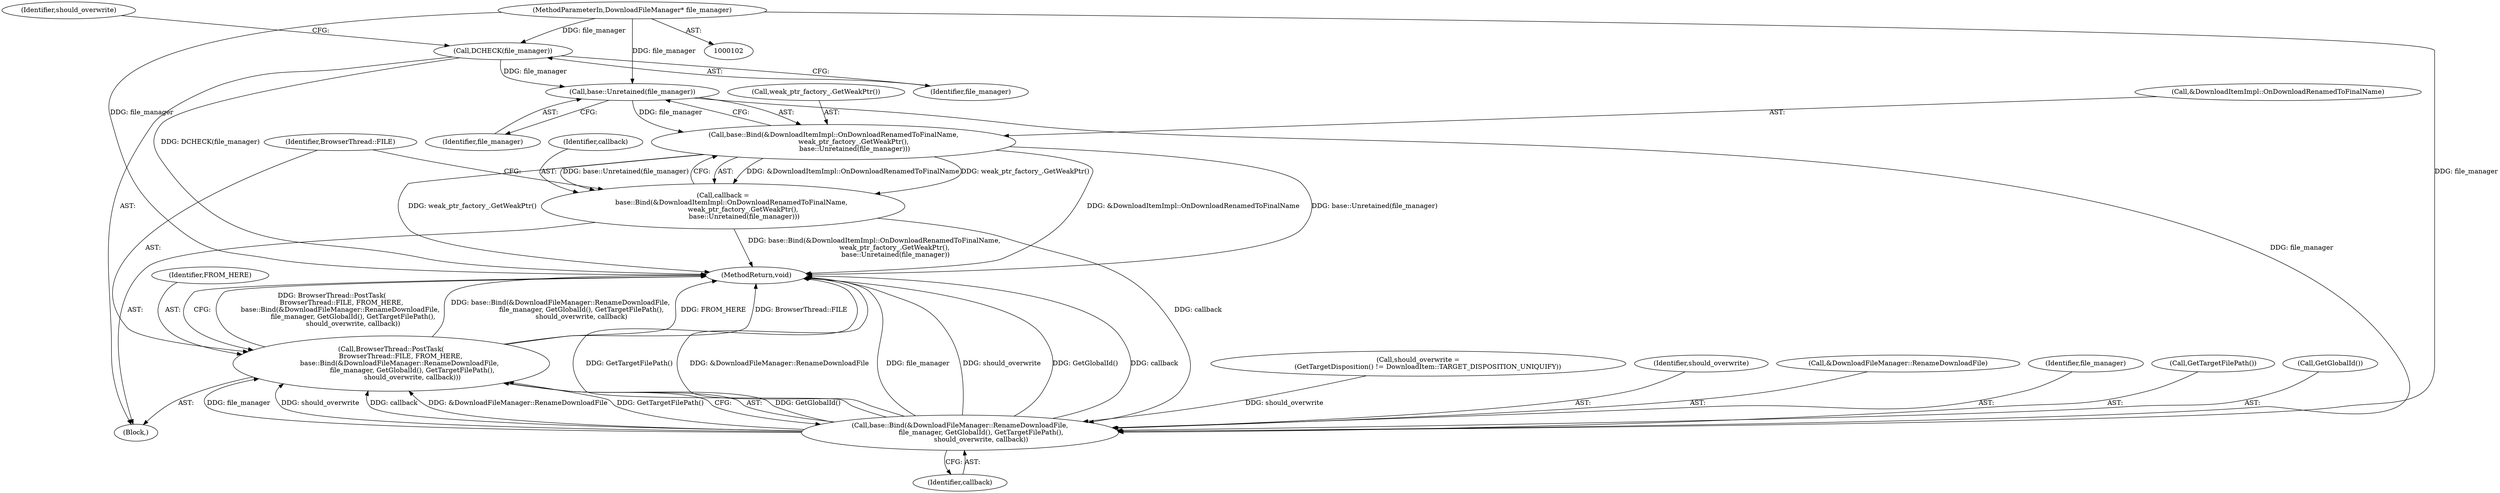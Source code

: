digraph "0_Chrome_16dcd30c215801941d9890859fd79a234128fc3e_7@pointer" {
"1000103" [label="(MethodParameterIn,DownloadFileManager* file_manager)"];
"1000129" [label="(Call,DCHECK(file_manager))"];
"1000144" [label="(Call,base::Unretained(file_manager))"];
"1000140" [label="(Call,base::Bind(&DownloadItemImpl::OnDownloadRenamedToFinalName,\n                   weak_ptr_factory_.GetWeakPtr(),\n                    base::Unretained(file_manager)))"];
"1000138" [label="(Call,callback =\n        base::Bind(&DownloadItemImpl::OnDownloadRenamedToFinalName,\n                   weak_ptr_factory_.GetWeakPtr(),\n                    base::Unretained(file_manager)))"];
"1000149" [label="(Call,base::Bind(&DownloadFileManager::RenameDownloadFile,\n                    file_manager, GetGlobalId(), GetTargetFilePath(),\n                    should_overwrite, callback))"];
"1000146" [label="(Call,BrowserThread::PostTask(\n         BrowserThread::FILE, FROM_HERE,\n        base::Bind(&DownloadFileManager::RenameDownloadFile,\n                    file_manager, GetGlobalId(), GetTargetFilePath(),\n                    should_overwrite, callback)))"];
"1000149" [label="(Call,base::Bind(&DownloadFileManager::RenameDownloadFile,\n                    file_manager, GetGlobalId(), GetTargetFilePath(),\n                    should_overwrite, callback))"];
"1000129" [label="(Call,DCHECK(file_manager))"];
"1000130" [label="(Identifier,file_manager)"];
"1000139" [label="(Identifier,callback)"];
"1000132" [label="(Call,should_overwrite =\n         (GetTargetDisposition() != DownloadItem::TARGET_DISPOSITION_UNIQUIFY))"];
"1000156" [label="(Identifier,callback)"];
"1000148" [label="(Identifier,FROM_HERE)"];
"1000143" [label="(Call,weak_ptr_factory_.GetWeakPtr())"];
"1000157" [label="(MethodReturn,void)"];
"1000103" [label="(MethodParameterIn,DownloadFileManager* file_manager)"];
"1000155" [label="(Identifier,should_overwrite)"];
"1000104" [label="(Block,)"];
"1000144" [label="(Call,base::Unretained(file_manager))"];
"1000147" [label="(Identifier,BrowserThread::FILE)"];
"1000141" [label="(Call,&DownloadItemImpl::OnDownloadRenamedToFinalName)"];
"1000150" [label="(Call,&DownloadFileManager::RenameDownloadFile)"];
"1000133" [label="(Identifier,should_overwrite)"];
"1000152" [label="(Identifier,file_manager)"];
"1000138" [label="(Call,callback =\n        base::Bind(&DownloadItemImpl::OnDownloadRenamedToFinalName,\n                   weak_ptr_factory_.GetWeakPtr(),\n                    base::Unretained(file_manager)))"];
"1000154" [label="(Call,GetTargetFilePath())"];
"1000146" [label="(Call,BrowserThread::PostTask(\n         BrowserThread::FILE, FROM_HERE,\n        base::Bind(&DownloadFileManager::RenameDownloadFile,\n                    file_manager, GetGlobalId(), GetTargetFilePath(),\n                    should_overwrite, callback)))"];
"1000140" [label="(Call,base::Bind(&DownloadItemImpl::OnDownloadRenamedToFinalName,\n                   weak_ptr_factory_.GetWeakPtr(),\n                    base::Unretained(file_manager)))"];
"1000153" [label="(Call,GetGlobalId())"];
"1000145" [label="(Identifier,file_manager)"];
"1000103" -> "1000102"  [label="AST: "];
"1000103" -> "1000157"  [label="DDG: file_manager"];
"1000103" -> "1000129"  [label="DDG: file_manager"];
"1000103" -> "1000144"  [label="DDG: file_manager"];
"1000103" -> "1000149"  [label="DDG: file_manager"];
"1000129" -> "1000104"  [label="AST: "];
"1000129" -> "1000130"  [label="CFG: "];
"1000130" -> "1000129"  [label="AST: "];
"1000133" -> "1000129"  [label="CFG: "];
"1000129" -> "1000157"  [label="DDG: DCHECK(file_manager)"];
"1000129" -> "1000144"  [label="DDG: file_manager"];
"1000144" -> "1000140"  [label="AST: "];
"1000144" -> "1000145"  [label="CFG: "];
"1000145" -> "1000144"  [label="AST: "];
"1000140" -> "1000144"  [label="CFG: "];
"1000144" -> "1000140"  [label="DDG: file_manager"];
"1000144" -> "1000149"  [label="DDG: file_manager"];
"1000140" -> "1000138"  [label="AST: "];
"1000141" -> "1000140"  [label="AST: "];
"1000143" -> "1000140"  [label="AST: "];
"1000138" -> "1000140"  [label="CFG: "];
"1000140" -> "1000157"  [label="DDG: &DownloadItemImpl::OnDownloadRenamedToFinalName"];
"1000140" -> "1000157"  [label="DDG: base::Unretained(file_manager)"];
"1000140" -> "1000157"  [label="DDG: weak_ptr_factory_.GetWeakPtr()"];
"1000140" -> "1000138"  [label="DDG: &DownloadItemImpl::OnDownloadRenamedToFinalName"];
"1000140" -> "1000138"  [label="DDG: weak_ptr_factory_.GetWeakPtr()"];
"1000140" -> "1000138"  [label="DDG: base::Unretained(file_manager)"];
"1000138" -> "1000104"  [label="AST: "];
"1000139" -> "1000138"  [label="AST: "];
"1000147" -> "1000138"  [label="CFG: "];
"1000138" -> "1000157"  [label="DDG: base::Bind(&DownloadItemImpl::OnDownloadRenamedToFinalName,\n                   weak_ptr_factory_.GetWeakPtr(),\n                    base::Unretained(file_manager))"];
"1000138" -> "1000149"  [label="DDG: callback"];
"1000149" -> "1000146"  [label="AST: "];
"1000149" -> "1000156"  [label="CFG: "];
"1000150" -> "1000149"  [label="AST: "];
"1000152" -> "1000149"  [label="AST: "];
"1000153" -> "1000149"  [label="AST: "];
"1000154" -> "1000149"  [label="AST: "];
"1000155" -> "1000149"  [label="AST: "];
"1000156" -> "1000149"  [label="AST: "];
"1000146" -> "1000149"  [label="CFG: "];
"1000149" -> "1000157"  [label="DDG: GetTargetFilePath()"];
"1000149" -> "1000157"  [label="DDG: &DownloadFileManager::RenameDownloadFile"];
"1000149" -> "1000157"  [label="DDG: file_manager"];
"1000149" -> "1000157"  [label="DDG: should_overwrite"];
"1000149" -> "1000157"  [label="DDG: GetGlobalId()"];
"1000149" -> "1000157"  [label="DDG: callback"];
"1000149" -> "1000146"  [label="DDG: GetGlobalId()"];
"1000149" -> "1000146"  [label="DDG: file_manager"];
"1000149" -> "1000146"  [label="DDG: should_overwrite"];
"1000149" -> "1000146"  [label="DDG: callback"];
"1000149" -> "1000146"  [label="DDG: &DownloadFileManager::RenameDownloadFile"];
"1000149" -> "1000146"  [label="DDG: GetTargetFilePath()"];
"1000132" -> "1000149"  [label="DDG: should_overwrite"];
"1000146" -> "1000104"  [label="AST: "];
"1000147" -> "1000146"  [label="AST: "];
"1000148" -> "1000146"  [label="AST: "];
"1000157" -> "1000146"  [label="CFG: "];
"1000146" -> "1000157"  [label="DDG: BrowserThread::PostTask(\n         BrowserThread::FILE, FROM_HERE,\n        base::Bind(&DownloadFileManager::RenameDownloadFile,\n                    file_manager, GetGlobalId(), GetTargetFilePath(),\n                    should_overwrite, callback))"];
"1000146" -> "1000157"  [label="DDG: base::Bind(&DownloadFileManager::RenameDownloadFile,\n                    file_manager, GetGlobalId(), GetTargetFilePath(),\n                    should_overwrite, callback)"];
"1000146" -> "1000157"  [label="DDG: FROM_HERE"];
"1000146" -> "1000157"  [label="DDG: BrowserThread::FILE"];
}
